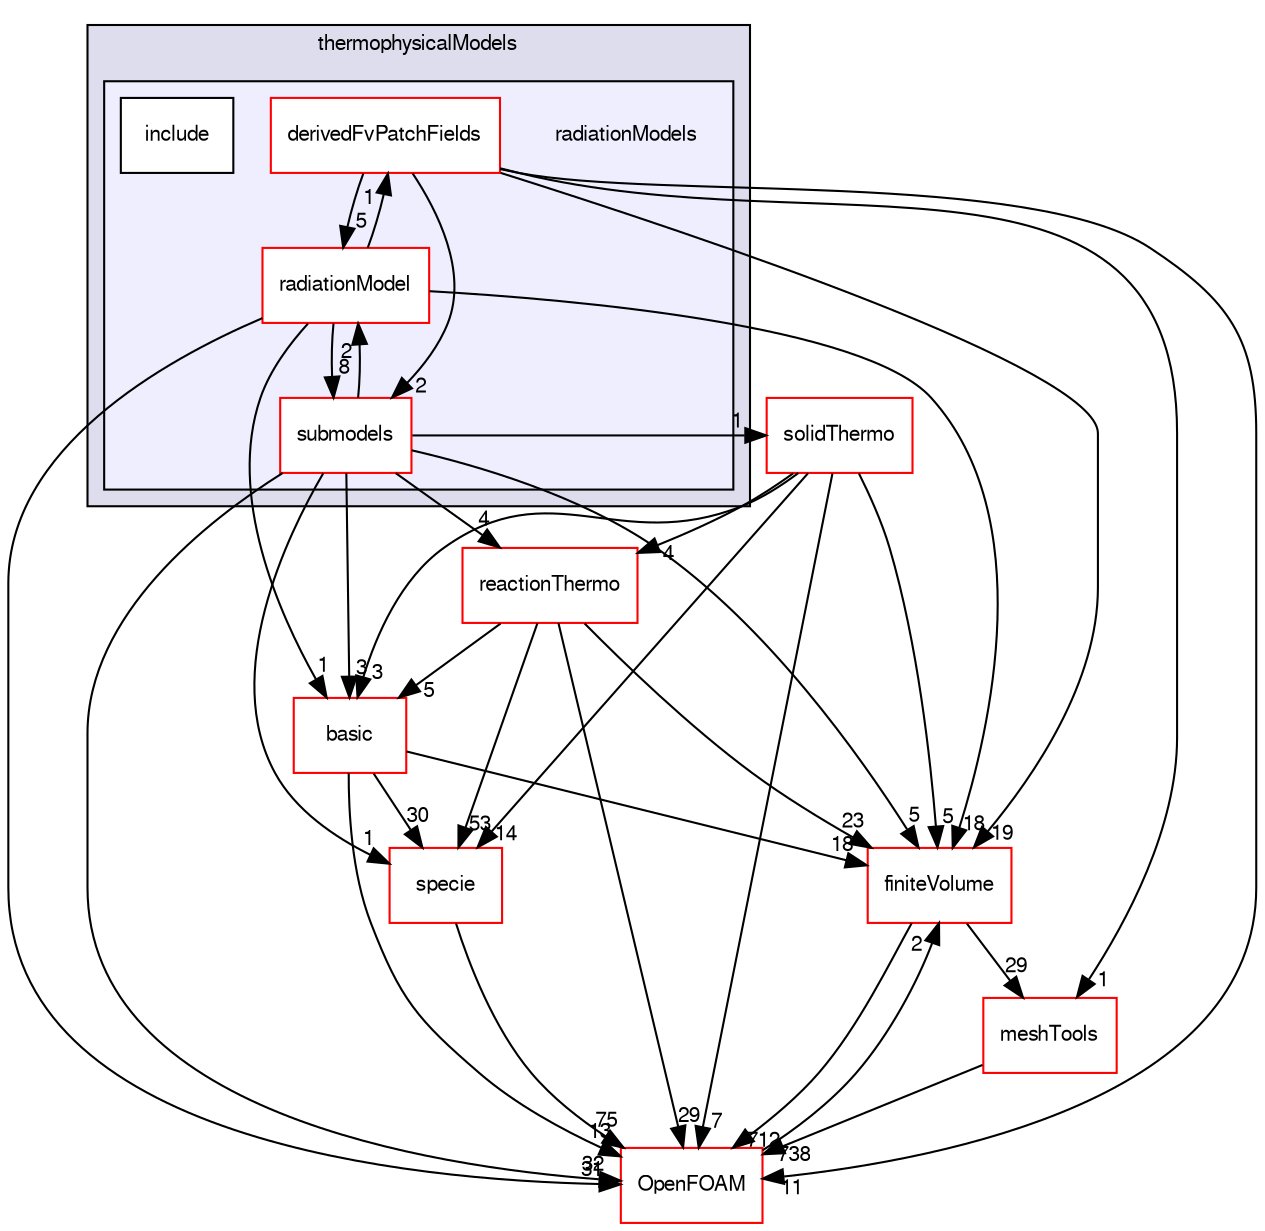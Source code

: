 digraph "src/thermophysicalModels/radiationModels" {
  bgcolor=transparent;
  compound=true
  node [ fontsize="10", fontname="FreeSans"];
  edge [ labelfontsize="10", labelfontname="FreeSans"];
  subgraph clusterdir_2778d089ec5c4f66810b11f753867003 {
    graph [ bgcolor="#ddddee", pencolor="black", label="thermophysicalModels" fontname="FreeSans", fontsize="10", URL="dir_2778d089ec5c4f66810b11f753867003.html"]
  subgraph clusterdir_021d3db3863c1f00b61151be586b6907 {
    graph [ bgcolor="#eeeeff", pencolor="black", label="" URL="dir_021d3db3863c1f00b61151be586b6907.html"];
    dir_021d3db3863c1f00b61151be586b6907 [shape=plaintext label="radiationModels"];
    dir_b6fbd749e54706cc3b92a74ab30559cc [shape=box label="derivedFvPatchFields" color="red" fillcolor="white" style="filled" URL="dir_b6fbd749e54706cc3b92a74ab30559cc.html"];
    dir_4dc2dfef66f652442e849fcb71cefebb [shape=box label="include" color="black" fillcolor="white" style="filled" URL="dir_4dc2dfef66f652442e849fcb71cefebb.html"];
    dir_08c5a0922f0d1752bb9c4bf65110e65b [shape=box label="radiationModel" color="red" fillcolor="white" style="filled" URL="dir_08c5a0922f0d1752bb9c4bf65110e65b.html"];
    dir_0e35a089fd36da69fd114ae181f5f769 [shape=box label="submodels" color="red" fillcolor="white" style="filled" URL="dir_0e35a089fd36da69fd114ae181f5f769.html"];
  }
  }
  dir_9bd15774b555cf7259a6fa18f99fe99b [shape=box label="finiteVolume" color="red" URL="dir_9bd15774b555cf7259a6fa18f99fe99b.html"];
  dir_5c4bf53b114f4c9237cd4ef0431fc9bd [shape=box label="specie" color="red" URL="dir_5c4bf53b114f4c9237cd4ef0431fc9bd.html"];
  dir_ae30ad0bef50cf391b24c614251bb9fd [shape=box label="meshTools" color="red" URL="dir_ae30ad0bef50cf391b24c614251bb9fd.html"];
  dir_c5473ff19b20e6ec4dfe5c310b3778a8 [shape=box label="OpenFOAM" color="red" URL="dir_c5473ff19b20e6ec4dfe5c310b3778a8.html"];
  dir_b0a4276768a9e3782bd6f894861ddaf3 [shape=box label="solidThermo" color="red" URL="dir_b0a4276768a9e3782bd6f894861ddaf3.html"];
  dir_87c7a4a86ffb283740ec390ea55551cb [shape=box label="reactionThermo" color="red" URL="dir_87c7a4a86ffb283740ec390ea55551cb.html"];
  dir_38cb9973e0eaf6834e10b18bff965c4b [shape=box label="basic" color="red" URL="dir_38cb9973e0eaf6834e10b18bff965c4b.html"];
  dir_9bd15774b555cf7259a6fa18f99fe99b->dir_ae30ad0bef50cf391b24c614251bb9fd [headlabel="29", labeldistance=1.5 headhref="dir_000749_001586.html"];
  dir_9bd15774b555cf7259a6fa18f99fe99b->dir_c5473ff19b20e6ec4dfe5c310b3778a8 [headlabel="712", labeldistance=1.5 headhref="dir_000749_001732.html"];
  dir_5c4bf53b114f4c9237cd4ef0431fc9bd->dir_c5473ff19b20e6ec4dfe5c310b3778a8 [headlabel="75", labeldistance=1.5 headhref="dir_001073_001732.html"];
  dir_ae30ad0bef50cf391b24c614251bb9fd->dir_c5473ff19b20e6ec4dfe5c310b3778a8 [headlabel="738", labeldistance=1.5 headhref="dir_001586_001732.html"];
  dir_0e35a089fd36da69fd114ae181f5f769->dir_9bd15774b555cf7259a6fa18f99fe99b [headlabel="5", labeldistance=1.5 headhref="dir_002648_000749.html"];
  dir_0e35a089fd36da69fd114ae181f5f769->dir_5c4bf53b114f4c9237cd4ef0431fc9bd [headlabel="1", labeldistance=1.5 headhref="dir_002648_001073.html"];
  dir_0e35a089fd36da69fd114ae181f5f769->dir_08c5a0922f0d1752bb9c4bf65110e65b [headlabel="2", labeldistance=1.5 headhref="dir_002648_002413.html"];
  dir_0e35a089fd36da69fd114ae181f5f769->dir_c5473ff19b20e6ec4dfe5c310b3778a8 [headlabel="32", labeldistance=1.5 headhref="dir_002648_001732.html"];
  dir_0e35a089fd36da69fd114ae181f5f769->dir_b0a4276768a9e3782bd6f894861ddaf3 [headlabel="1", labeldistance=1.5 headhref="dir_002648_002708.html"];
  dir_0e35a089fd36da69fd114ae181f5f769->dir_87c7a4a86ffb283740ec390ea55551cb [headlabel="4", labeldistance=1.5 headhref="dir_002648_002665.html"];
  dir_0e35a089fd36da69fd114ae181f5f769->dir_38cb9973e0eaf6834e10b18bff965c4b [headlabel="3", labeldistance=1.5 headhref="dir_002648_002555.html"];
  dir_08c5a0922f0d1752bb9c4bf65110e65b->dir_9bd15774b555cf7259a6fa18f99fe99b [headlabel="18", labeldistance=1.5 headhref="dir_002413_000749.html"];
  dir_08c5a0922f0d1752bb9c4bf65110e65b->dir_0e35a089fd36da69fd114ae181f5f769 [headlabel="8", labeldistance=1.5 headhref="dir_002413_002648.html"];
  dir_08c5a0922f0d1752bb9c4bf65110e65b->dir_c5473ff19b20e6ec4dfe5c310b3778a8 [headlabel="31", labeldistance=1.5 headhref="dir_002413_001732.html"];
  dir_08c5a0922f0d1752bb9c4bf65110e65b->dir_38cb9973e0eaf6834e10b18bff965c4b [headlabel="1", labeldistance=1.5 headhref="dir_002413_002555.html"];
  dir_08c5a0922f0d1752bb9c4bf65110e65b->dir_b6fbd749e54706cc3b92a74ab30559cc [headlabel="1", labeldistance=1.5 headhref="dir_002413_002631.html"];
  dir_c5473ff19b20e6ec4dfe5c310b3778a8->dir_9bd15774b555cf7259a6fa18f99fe99b [headlabel="2", labeldistance=1.5 headhref="dir_001732_000749.html"];
  dir_b0a4276768a9e3782bd6f894861ddaf3->dir_9bd15774b555cf7259a6fa18f99fe99b [headlabel="5", labeldistance=1.5 headhref="dir_002708_000749.html"];
  dir_b0a4276768a9e3782bd6f894861ddaf3->dir_5c4bf53b114f4c9237cd4ef0431fc9bd [headlabel="14", labeldistance=1.5 headhref="dir_002708_001073.html"];
  dir_b0a4276768a9e3782bd6f894861ddaf3->dir_c5473ff19b20e6ec4dfe5c310b3778a8 [headlabel="7", labeldistance=1.5 headhref="dir_002708_001732.html"];
  dir_b0a4276768a9e3782bd6f894861ddaf3->dir_87c7a4a86ffb283740ec390ea55551cb [headlabel="4", labeldistance=1.5 headhref="dir_002708_002665.html"];
  dir_b0a4276768a9e3782bd6f894861ddaf3->dir_38cb9973e0eaf6834e10b18bff965c4b [headlabel="3", labeldistance=1.5 headhref="dir_002708_002555.html"];
  dir_87c7a4a86ffb283740ec390ea55551cb->dir_9bd15774b555cf7259a6fa18f99fe99b [headlabel="23", labeldistance=1.5 headhref="dir_002665_000749.html"];
  dir_87c7a4a86ffb283740ec390ea55551cb->dir_5c4bf53b114f4c9237cd4ef0431fc9bd [headlabel="53", labeldistance=1.5 headhref="dir_002665_001073.html"];
  dir_87c7a4a86ffb283740ec390ea55551cb->dir_c5473ff19b20e6ec4dfe5c310b3778a8 [headlabel="29", labeldistance=1.5 headhref="dir_002665_001732.html"];
  dir_87c7a4a86ffb283740ec390ea55551cb->dir_38cb9973e0eaf6834e10b18bff965c4b [headlabel="5", labeldistance=1.5 headhref="dir_002665_002555.html"];
  dir_38cb9973e0eaf6834e10b18bff965c4b->dir_9bd15774b555cf7259a6fa18f99fe99b [headlabel="18", labeldistance=1.5 headhref="dir_002555_000749.html"];
  dir_38cb9973e0eaf6834e10b18bff965c4b->dir_5c4bf53b114f4c9237cd4ef0431fc9bd [headlabel="30", labeldistance=1.5 headhref="dir_002555_001073.html"];
  dir_38cb9973e0eaf6834e10b18bff965c4b->dir_c5473ff19b20e6ec4dfe5c310b3778a8 [headlabel="13", labeldistance=1.5 headhref="dir_002555_001732.html"];
  dir_b6fbd749e54706cc3b92a74ab30559cc->dir_9bd15774b555cf7259a6fa18f99fe99b [headlabel="19", labeldistance=1.5 headhref="dir_002631_000749.html"];
  dir_b6fbd749e54706cc3b92a74ab30559cc->dir_ae30ad0bef50cf391b24c614251bb9fd [headlabel="1", labeldistance=1.5 headhref="dir_002631_001586.html"];
  dir_b6fbd749e54706cc3b92a74ab30559cc->dir_0e35a089fd36da69fd114ae181f5f769 [headlabel="2", labeldistance=1.5 headhref="dir_002631_002648.html"];
  dir_b6fbd749e54706cc3b92a74ab30559cc->dir_08c5a0922f0d1752bb9c4bf65110e65b [headlabel="5", labeldistance=1.5 headhref="dir_002631_002413.html"];
  dir_b6fbd749e54706cc3b92a74ab30559cc->dir_c5473ff19b20e6ec4dfe5c310b3778a8 [headlabel="11", labeldistance=1.5 headhref="dir_002631_001732.html"];
}
